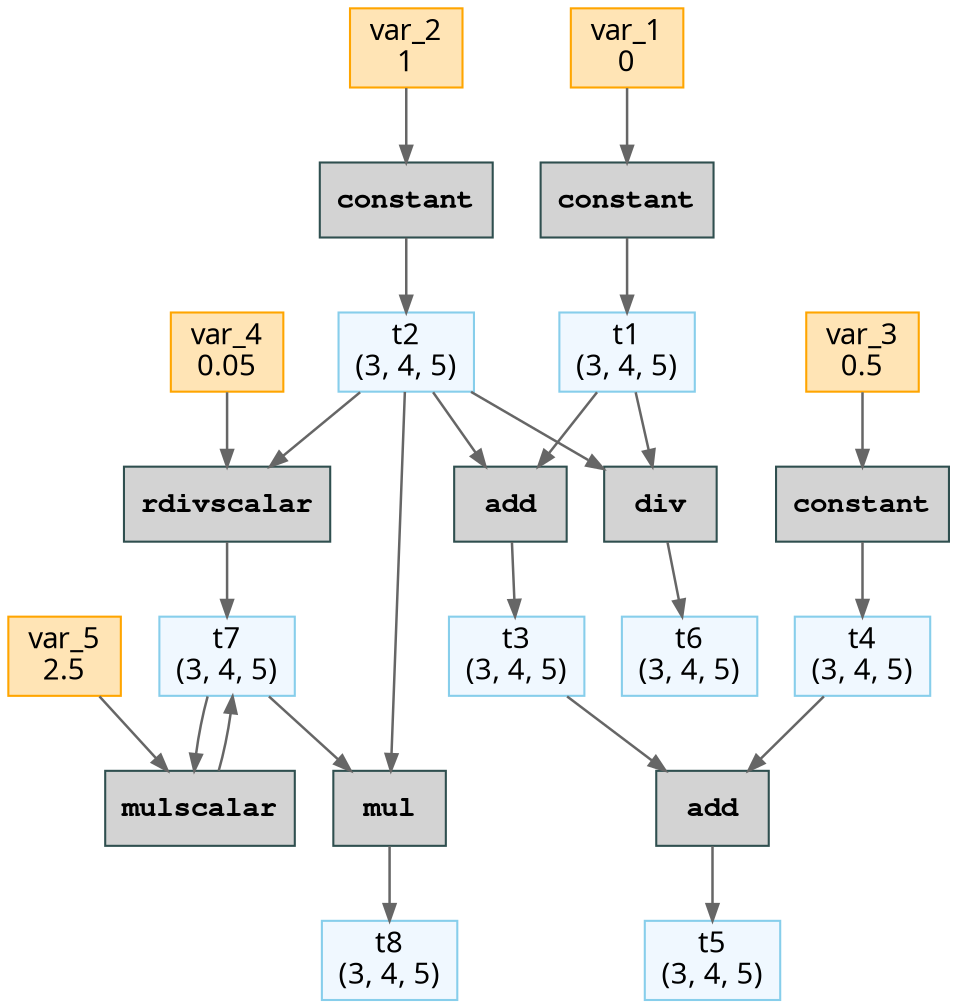 // Computational Graph
digraph {
	rankdir=TB
	node [shape=record]
	134854829346096 [label="t1
(3, 4, 5)" color=skyblue fillcolor=aliceblue fontname="Sans-Serif" labeljust=l shape=box style=filled]
	134854521156512 [label=constant color=darkslategray fillcolor=lightgray fontname="Courier Bold" labeljust=l shape=box style=filled]
	134854521844832 [label="var_1
0" color=orange fillcolor=moccasin fontname="Sans-Serif" labeljust=l shape=box style=filled]
	134854462386816 [label="t2
(3, 4, 5)" color=skyblue fillcolor=aliceblue fontname="Sans-Serif" labeljust=l shape=box style=filled]
	134854462387008 [label=constant color=darkslategray fillcolor=lightgray fontname="Courier Bold" labeljust=l shape=box style=filled]
	134854462386624 [label="var_2
1" color=orange fillcolor=moccasin fontname="Sans-Serif" labeljust=l shape=box style=filled]
	134854462387248 [label=add color=darkslategray fillcolor=lightgray fontname="Courier Bold" labeljust=l shape=box style=filled]
	134854462387056 [label="t3
(3, 4, 5)" color=skyblue fillcolor=aliceblue fontname="Sans-Serif" labeljust=l shape=box style=filled]
	134854462387344 [label="t4
(3, 4, 5)" color=skyblue fillcolor=aliceblue fontname="Sans-Serif" labeljust=l shape=box style=filled]
	134854462387680 [label=constant color=darkslategray fillcolor=lightgray fontname="Courier Bold" labeljust=l shape=box style=filled]
	134854462387632 [label="var_3
0.5" color=orange fillcolor=moccasin fontname="Sans-Serif" labeljust=l shape=box style=filled]
	134854462387488 [label=add color=darkslategray fillcolor=lightgray fontname="Courier Bold" labeljust=l shape=box style=filled]
	134854462387776 [label="t5
(3, 4, 5)" color=skyblue fillcolor=aliceblue fontname="Sans-Serif" labeljust=l shape=box style=filled]
	134854462388016 [label="t6
(3, 4, 5)" color=skyblue fillcolor=aliceblue fontname="Sans-Serif" labeljust=l shape=box style=filled]
	134854462388400 [label=div color=darkslategray fillcolor=lightgray fontname="Courier Bold" labeljust=l shape=box style=filled]
	134854462388256 [label=rdivscalar color=darkslategray fillcolor=lightgray fontname="Courier Bold" labeljust=l shape=box style=filled]
	134854462388352 [label="var_4
0.05" color=orange fillcolor=moccasin fontname="Sans-Serif" labeljust=l shape=box style=filled]
	134854462388688 [label="t7
(3, 4, 5)" color=skyblue fillcolor=aliceblue fontname="Sans-Serif" labeljust=l shape=box style=filled]
	134854462388832 [label=mulscalar color=darkslategray fillcolor=lightgray fontname="Courier Bold" labeljust=l shape=box style=filled]
	134854462388880 [label="var_5
2.5" color=orange fillcolor=moccasin fontname="Sans-Serif" labeljust=l shape=box style=filled]
	134854462388736 [label=mul color=darkslategray fillcolor=lightgray fontname="Courier Bold" labeljust=l shape=box style=filled]
	134854462389168 [label="t8
(3, 4, 5)" color=skyblue fillcolor=aliceblue fontname="Sans-Serif" labeljust=l shape=box style=filled]
	134854521156512 -> 134854829346096 [arrowsize=0.8 color=gray40 penwidth=1.2]
	134854521844832 -> 134854521156512 [arrowsize=0.8 color=gray40 penwidth=1.2]
	134854462387008 -> 134854462386816 [arrowsize=0.8 color=gray40 penwidth=1.2]
	134854462386624 -> 134854462387008 [arrowsize=0.8 color=gray40 penwidth=1.2]
	134854829346096 -> 134854462387248 [arrowsize=0.8 color=gray40 penwidth=1.2]
	134854462386816 -> 134854462387248 [arrowsize=0.8 color=gray40 penwidth=1.2]
	134854462387248 -> 134854462387056 [arrowsize=0.8 color=gray40 penwidth=1.2]
	134854462387680 -> 134854462387344 [arrowsize=0.8 color=gray40 penwidth=1.2]
	134854462387632 -> 134854462387680 [arrowsize=0.8 color=gray40 penwidth=1.2]
	134854462387344 -> 134854462387488 [arrowsize=0.8 color=gray40 penwidth=1.2]
	134854462387056 -> 134854462387488 [arrowsize=0.8 color=gray40 penwidth=1.2]
	134854462387488 -> 134854462387776 [arrowsize=0.8 color=gray40 penwidth=1.2]
	134854462388400 -> 134854462388016 [arrowsize=0.8 color=gray40 penwidth=1.2]
	134854829346096 -> 134854462388400 [arrowsize=0.8 color=gray40 penwidth=1.2]
	134854462386816 -> 134854462388400 [arrowsize=0.8 color=gray40 penwidth=1.2]
	134854462388352 -> 134854462388256 [arrowsize=0.8 color=gray40 penwidth=1.2]
	134854462386816 -> 134854462388256 [arrowsize=0.8 color=gray40 penwidth=1.2]
	134854462388256 -> 134854462388688 [arrowsize=0.8 color=gray40 penwidth=1.2]
	134854462388832 -> 134854462388688 [arrowsize=0.8 color=gray40 penwidth=1.2]
	134854462388688 -> 134854462388832 [arrowsize=0.8 color=gray40 penwidth=1.2]
	134854462388880 -> 134854462388832 [arrowsize=0.8 color=gray40 penwidth=1.2]
	134854462388688 -> 134854462388736 [arrowsize=0.8 color=gray40 penwidth=1.2]
	134854462386816 -> 134854462388736 [arrowsize=0.8 color=gray40 penwidth=1.2]
	134854462388736 -> 134854462389168 [arrowsize=0.8 color=gray40 penwidth=1.2]
}
